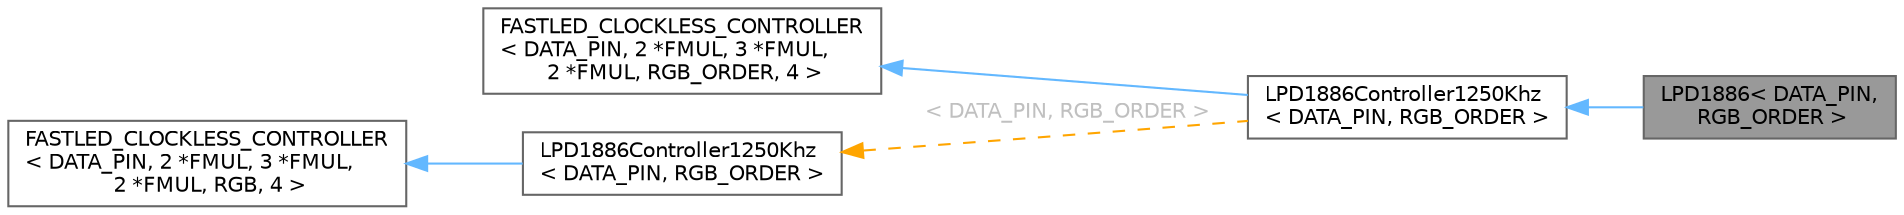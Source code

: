 digraph "LPD1886&lt; DATA_PIN, RGB_ORDER &gt;"
{
 // INTERACTIVE_SVG=YES
 // LATEX_PDF_SIZE
  bgcolor="transparent";
  edge [fontname=Helvetica,fontsize=10,labelfontname=Helvetica,labelfontsize=10];
  node [fontname=Helvetica,fontsize=10,shape=box,height=0.2,width=0.4];
  rankdir="LR";
  Node1 [id="Node000001",label="LPD1886\< DATA_PIN,\l RGB_ORDER \>",height=0.2,width=0.4,color="gray40", fillcolor="grey60", style="filled", fontcolor="black",tooltip="LPD1886 controller class."];
  Node2 -> Node1 [id="edge1_Node000001_Node000002",dir="back",color="steelblue1",style="solid",tooltip=" "];
  Node2 [id="Node000002",label="LPD1886Controller1250Khz\l\< DATA_PIN, RGB_ORDER \>",height=0.2,width=0.4,color="gray40", fillcolor="white", style="filled",URL="$d9/da6/class_l_p_d1886_controller1250_khz.html",tooltip=" "];
  Node3 -> Node2 [id="edge2_Node000002_Node000003",dir="back",color="steelblue1",style="solid",tooltip=" "];
  Node3 [id="Node000003",label="FASTLED_CLOCKLESS_CONTROLLER\l\< DATA_PIN, 2 *FMUL, 3 *FMUL,\l 2 *FMUL, RGB_ORDER, 4 \>",height=0.2,width=0.4,color="gray40", fillcolor="white", style="filled",tooltip=" "];
  Node4 -> Node2 [id="edge3_Node000002_Node000004",dir="back",color="orange",style="dashed",tooltip=" ",label=" \< DATA_PIN, RGB_ORDER \>",fontcolor="grey" ];
  Node4 [id="Node000004",label="LPD1886Controller1250Khz\l\< DATA_PIN, RGB_ORDER \>",height=0.2,width=0.4,color="gray40", fillcolor="white", style="filled",URL="$d9/da6/class_l_p_d1886_controller1250_khz.html",tooltip="LPD1886 controller class."];
  Node5 -> Node4 [id="edge4_Node000004_Node000005",dir="back",color="steelblue1",style="solid",tooltip=" "];
  Node5 [id="Node000005",label="FASTLED_CLOCKLESS_CONTROLLER\l\< DATA_PIN, 2 *FMUL, 3 *FMUL,\l 2 *FMUL, RGB, 4 \>",height=0.2,width=0.4,color="gray40", fillcolor="white", style="filled",tooltip=" "];
}
